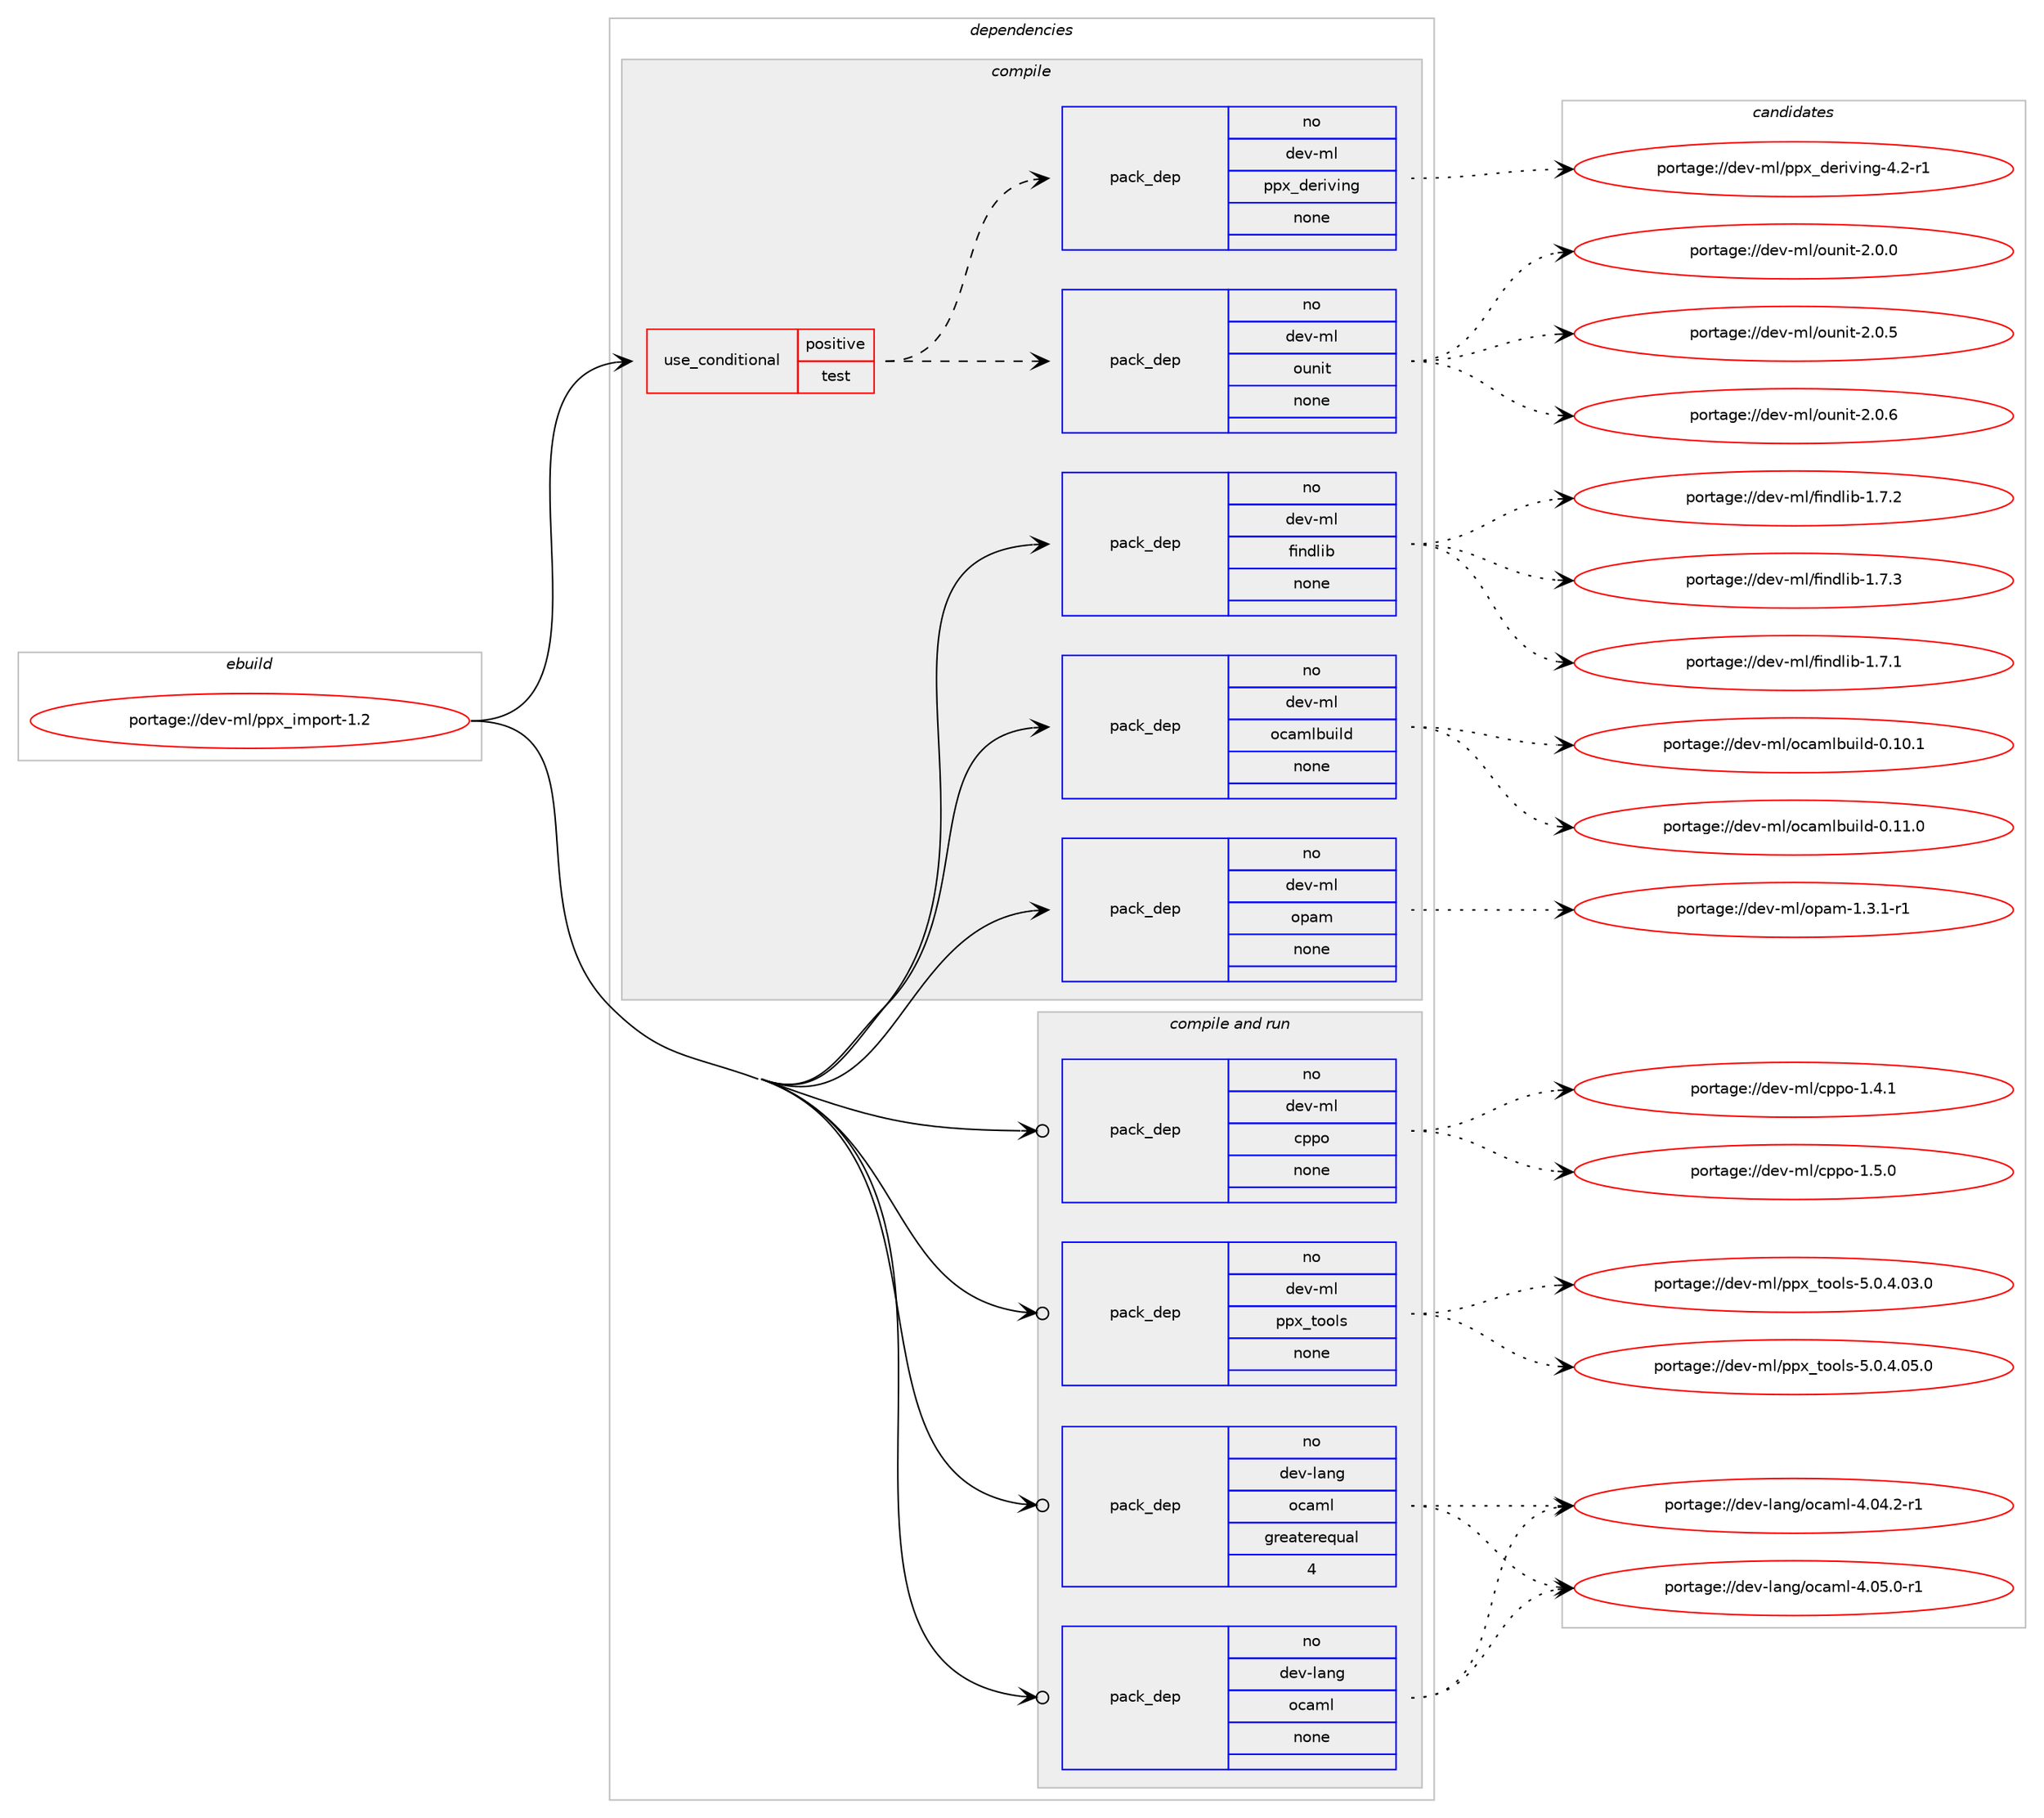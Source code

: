 digraph prolog {

# *************
# Graph options
# *************

newrank=true;
concentrate=true;
compound=true;
graph [rankdir=LR,fontname=Helvetica,fontsize=10,ranksep=1.5];#, ranksep=2.5, nodesep=0.2];
edge  [arrowhead=vee];
node  [fontname=Helvetica,fontsize=10];

# **********
# The ebuild
# **********

subgraph cluster_leftcol {
color=gray;
rank=same;
label=<<i>ebuild</i>>;
id [label="portage://dev-ml/ppx_import-1.2", color=red, width=4, href="../dev-ml/ppx_import-1.2.svg"];
}

# ****************
# The dependencies
# ****************

subgraph cluster_midcol {
color=gray;
label=<<i>dependencies</i>>;
subgraph cluster_compile {
fillcolor="#eeeeee";
style=filled;
label=<<i>compile</i>>;
subgraph cond22497 {
dependency107835 [label=<<TABLE BORDER="0" CELLBORDER="1" CELLSPACING="0" CELLPADDING="4"><TR><TD ROWSPAN="3" CELLPADDING="10">use_conditional</TD></TR><TR><TD>positive</TD></TR><TR><TD>test</TD></TR></TABLE>>, shape=none, color=red];
subgraph pack82170 {
dependency107836 [label=<<TABLE BORDER="0" CELLBORDER="1" CELLSPACING="0" CELLPADDING="4" WIDTH="220"><TR><TD ROWSPAN="6" CELLPADDING="30">pack_dep</TD></TR><TR><TD WIDTH="110">no</TD></TR><TR><TD>dev-ml</TD></TR><TR><TD>ounit</TD></TR><TR><TD>none</TD></TR><TR><TD></TD></TR></TABLE>>, shape=none, color=blue];
}
dependency107835:e -> dependency107836:w [weight=20,style="dashed",arrowhead="vee"];
subgraph pack82171 {
dependency107837 [label=<<TABLE BORDER="0" CELLBORDER="1" CELLSPACING="0" CELLPADDING="4" WIDTH="220"><TR><TD ROWSPAN="6" CELLPADDING="30">pack_dep</TD></TR><TR><TD WIDTH="110">no</TD></TR><TR><TD>dev-ml</TD></TR><TR><TD>ppx_deriving</TD></TR><TR><TD>none</TD></TR><TR><TD></TD></TR></TABLE>>, shape=none, color=blue];
}
dependency107835:e -> dependency107837:w [weight=20,style="dashed",arrowhead="vee"];
}
id:e -> dependency107835:w [weight=20,style="solid",arrowhead="vee"];
subgraph pack82172 {
dependency107838 [label=<<TABLE BORDER="0" CELLBORDER="1" CELLSPACING="0" CELLPADDING="4" WIDTH="220"><TR><TD ROWSPAN="6" CELLPADDING="30">pack_dep</TD></TR><TR><TD WIDTH="110">no</TD></TR><TR><TD>dev-ml</TD></TR><TR><TD>findlib</TD></TR><TR><TD>none</TD></TR><TR><TD></TD></TR></TABLE>>, shape=none, color=blue];
}
id:e -> dependency107838:w [weight=20,style="solid",arrowhead="vee"];
subgraph pack82173 {
dependency107839 [label=<<TABLE BORDER="0" CELLBORDER="1" CELLSPACING="0" CELLPADDING="4" WIDTH="220"><TR><TD ROWSPAN="6" CELLPADDING="30">pack_dep</TD></TR><TR><TD WIDTH="110">no</TD></TR><TR><TD>dev-ml</TD></TR><TR><TD>ocamlbuild</TD></TR><TR><TD>none</TD></TR><TR><TD></TD></TR></TABLE>>, shape=none, color=blue];
}
id:e -> dependency107839:w [weight=20,style="solid",arrowhead="vee"];
subgraph pack82174 {
dependency107840 [label=<<TABLE BORDER="0" CELLBORDER="1" CELLSPACING="0" CELLPADDING="4" WIDTH="220"><TR><TD ROWSPAN="6" CELLPADDING="30">pack_dep</TD></TR><TR><TD WIDTH="110">no</TD></TR><TR><TD>dev-ml</TD></TR><TR><TD>opam</TD></TR><TR><TD>none</TD></TR><TR><TD></TD></TR></TABLE>>, shape=none, color=blue];
}
id:e -> dependency107840:w [weight=20,style="solid",arrowhead="vee"];
}
subgraph cluster_compileandrun {
fillcolor="#eeeeee";
style=filled;
label=<<i>compile and run</i>>;
subgraph pack82175 {
dependency107841 [label=<<TABLE BORDER="0" CELLBORDER="1" CELLSPACING="0" CELLPADDING="4" WIDTH="220"><TR><TD ROWSPAN="6" CELLPADDING="30">pack_dep</TD></TR><TR><TD WIDTH="110">no</TD></TR><TR><TD>dev-lang</TD></TR><TR><TD>ocaml</TD></TR><TR><TD>greaterequal</TD></TR><TR><TD>4</TD></TR></TABLE>>, shape=none, color=blue];
}
id:e -> dependency107841:w [weight=20,style="solid",arrowhead="odotvee"];
subgraph pack82176 {
dependency107842 [label=<<TABLE BORDER="0" CELLBORDER="1" CELLSPACING="0" CELLPADDING="4" WIDTH="220"><TR><TD ROWSPAN="6" CELLPADDING="30">pack_dep</TD></TR><TR><TD WIDTH="110">no</TD></TR><TR><TD>dev-lang</TD></TR><TR><TD>ocaml</TD></TR><TR><TD>none</TD></TR><TR><TD></TD></TR></TABLE>>, shape=none, color=blue];
}
id:e -> dependency107842:w [weight=20,style="solid",arrowhead="odotvee"];
subgraph pack82177 {
dependency107843 [label=<<TABLE BORDER="0" CELLBORDER="1" CELLSPACING="0" CELLPADDING="4" WIDTH="220"><TR><TD ROWSPAN="6" CELLPADDING="30">pack_dep</TD></TR><TR><TD WIDTH="110">no</TD></TR><TR><TD>dev-ml</TD></TR><TR><TD>cppo</TD></TR><TR><TD>none</TD></TR><TR><TD></TD></TR></TABLE>>, shape=none, color=blue];
}
id:e -> dependency107843:w [weight=20,style="solid",arrowhead="odotvee"];
subgraph pack82178 {
dependency107844 [label=<<TABLE BORDER="0" CELLBORDER="1" CELLSPACING="0" CELLPADDING="4" WIDTH="220"><TR><TD ROWSPAN="6" CELLPADDING="30">pack_dep</TD></TR><TR><TD WIDTH="110">no</TD></TR><TR><TD>dev-ml</TD></TR><TR><TD>ppx_tools</TD></TR><TR><TD>none</TD></TR><TR><TD></TD></TR></TABLE>>, shape=none, color=blue];
}
id:e -> dependency107844:w [weight=20,style="solid",arrowhead="odotvee"];
}
subgraph cluster_run {
fillcolor="#eeeeee";
style=filled;
label=<<i>run</i>>;
}
}

# **************
# The candidates
# **************

subgraph cluster_choices {
rank=same;
color=gray;
label=<<i>candidates</i>>;

subgraph choice82170 {
color=black;
nodesep=1;
choiceportage1001011184510910847111117110105116455046484648 [label="portage://dev-ml/ounit-2.0.0", color=red, width=4,href="../dev-ml/ounit-2.0.0.svg"];
choiceportage1001011184510910847111117110105116455046484653 [label="portage://dev-ml/ounit-2.0.5", color=red, width=4,href="../dev-ml/ounit-2.0.5.svg"];
choiceportage1001011184510910847111117110105116455046484654 [label="portage://dev-ml/ounit-2.0.6", color=red, width=4,href="../dev-ml/ounit-2.0.6.svg"];
dependency107836:e -> choiceportage1001011184510910847111117110105116455046484648:w [style=dotted,weight="100"];
dependency107836:e -> choiceportage1001011184510910847111117110105116455046484653:w [style=dotted,weight="100"];
dependency107836:e -> choiceportage1001011184510910847111117110105116455046484654:w [style=dotted,weight="100"];
}
subgraph choice82171 {
color=black;
nodesep=1;
choiceportage100101118451091084711211212095100101114105118105110103455246504511449 [label="portage://dev-ml/ppx_deriving-4.2-r1", color=red, width=4,href="../dev-ml/ppx_deriving-4.2-r1.svg"];
dependency107837:e -> choiceportage100101118451091084711211212095100101114105118105110103455246504511449:w [style=dotted,weight="100"];
}
subgraph choice82172 {
color=black;
nodesep=1;
choiceportage100101118451091084710210511010010810598454946554649 [label="portage://dev-ml/findlib-1.7.1", color=red, width=4,href="../dev-ml/findlib-1.7.1.svg"];
choiceportage100101118451091084710210511010010810598454946554650 [label="portage://dev-ml/findlib-1.7.2", color=red, width=4,href="../dev-ml/findlib-1.7.2.svg"];
choiceportage100101118451091084710210511010010810598454946554651 [label="portage://dev-ml/findlib-1.7.3", color=red, width=4,href="../dev-ml/findlib-1.7.3.svg"];
dependency107838:e -> choiceportage100101118451091084710210511010010810598454946554649:w [style=dotted,weight="100"];
dependency107838:e -> choiceportage100101118451091084710210511010010810598454946554650:w [style=dotted,weight="100"];
dependency107838:e -> choiceportage100101118451091084710210511010010810598454946554651:w [style=dotted,weight="100"];
}
subgraph choice82173 {
color=black;
nodesep=1;
choiceportage100101118451091084711199971091089811710510810045484649484649 [label="portage://dev-ml/ocamlbuild-0.10.1", color=red, width=4,href="../dev-ml/ocamlbuild-0.10.1.svg"];
choiceportage100101118451091084711199971091089811710510810045484649494648 [label="portage://dev-ml/ocamlbuild-0.11.0", color=red, width=4,href="../dev-ml/ocamlbuild-0.11.0.svg"];
dependency107839:e -> choiceportage100101118451091084711199971091089811710510810045484649484649:w [style=dotted,weight="100"];
dependency107839:e -> choiceportage100101118451091084711199971091089811710510810045484649494648:w [style=dotted,weight="100"];
}
subgraph choice82174 {
color=black;
nodesep=1;
choiceportage1001011184510910847111112971094549465146494511449 [label="portage://dev-ml/opam-1.3.1-r1", color=red, width=4,href="../dev-ml/opam-1.3.1-r1.svg"];
dependency107840:e -> choiceportage1001011184510910847111112971094549465146494511449:w [style=dotted,weight="100"];
}
subgraph choice82175 {
color=black;
nodesep=1;
choiceportage1001011184510897110103471119997109108455246485246504511449 [label="portage://dev-lang/ocaml-4.04.2-r1", color=red, width=4,href="../dev-lang/ocaml-4.04.2-r1.svg"];
choiceportage1001011184510897110103471119997109108455246485346484511449 [label="portage://dev-lang/ocaml-4.05.0-r1", color=red, width=4,href="../dev-lang/ocaml-4.05.0-r1.svg"];
dependency107841:e -> choiceportage1001011184510897110103471119997109108455246485246504511449:w [style=dotted,weight="100"];
dependency107841:e -> choiceportage1001011184510897110103471119997109108455246485346484511449:w [style=dotted,weight="100"];
}
subgraph choice82176 {
color=black;
nodesep=1;
choiceportage1001011184510897110103471119997109108455246485246504511449 [label="portage://dev-lang/ocaml-4.04.2-r1", color=red, width=4,href="../dev-lang/ocaml-4.04.2-r1.svg"];
choiceportage1001011184510897110103471119997109108455246485346484511449 [label="portage://dev-lang/ocaml-4.05.0-r1", color=red, width=4,href="../dev-lang/ocaml-4.05.0-r1.svg"];
dependency107842:e -> choiceportage1001011184510897110103471119997109108455246485246504511449:w [style=dotted,weight="100"];
dependency107842:e -> choiceportage1001011184510897110103471119997109108455246485346484511449:w [style=dotted,weight="100"];
}
subgraph choice82177 {
color=black;
nodesep=1;
choiceportage100101118451091084799112112111454946524649 [label="portage://dev-ml/cppo-1.4.1", color=red, width=4,href="../dev-ml/cppo-1.4.1.svg"];
choiceportage100101118451091084799112112111454946534648 [label="portage://dev-ml/cppo-1.5.0", color=red, width=4,href="../dev-ml/cppo-1.5.0.svg"];
dependency107843:e -> choiceportage100101118451091084799112112111454946524649:w [style=dotted,weight="100"];
dependency107843:e -> choiceportage100101118451091084799112112111454946534648:w [style=dotted,weight="100"];
}
subgraph choice82178 {
color=black;
nodesep=1;
choiceportage1001011184510910847112112120951161111111081154553464846524648514648 [label="portage://dev-ml/ppx_tools-5.0.4.03.0", color=red, width=4,href="../dev-ml/ppx_tools-5.0.4.03.0.svg"];
choiceportage1001011184510910847112112120951161111111081154553464846524648534648 [label="portage://dev-ml/ppx_tools-5.0.4.05.0", color=red, width=4,href="../dev-ml/ppx_tools-5.0.4.05.0.svg"];
dependency107844:e -> choiceportage1001011184510910847112112120951161111111081154553464846524648514648:w [style=dotted,weight="100"];
dependency107844:e -> choiceportage1001011184510910847112112120951161111111081154553464846524648534648:w [style=dotted,weight="100"];
}
}

}

